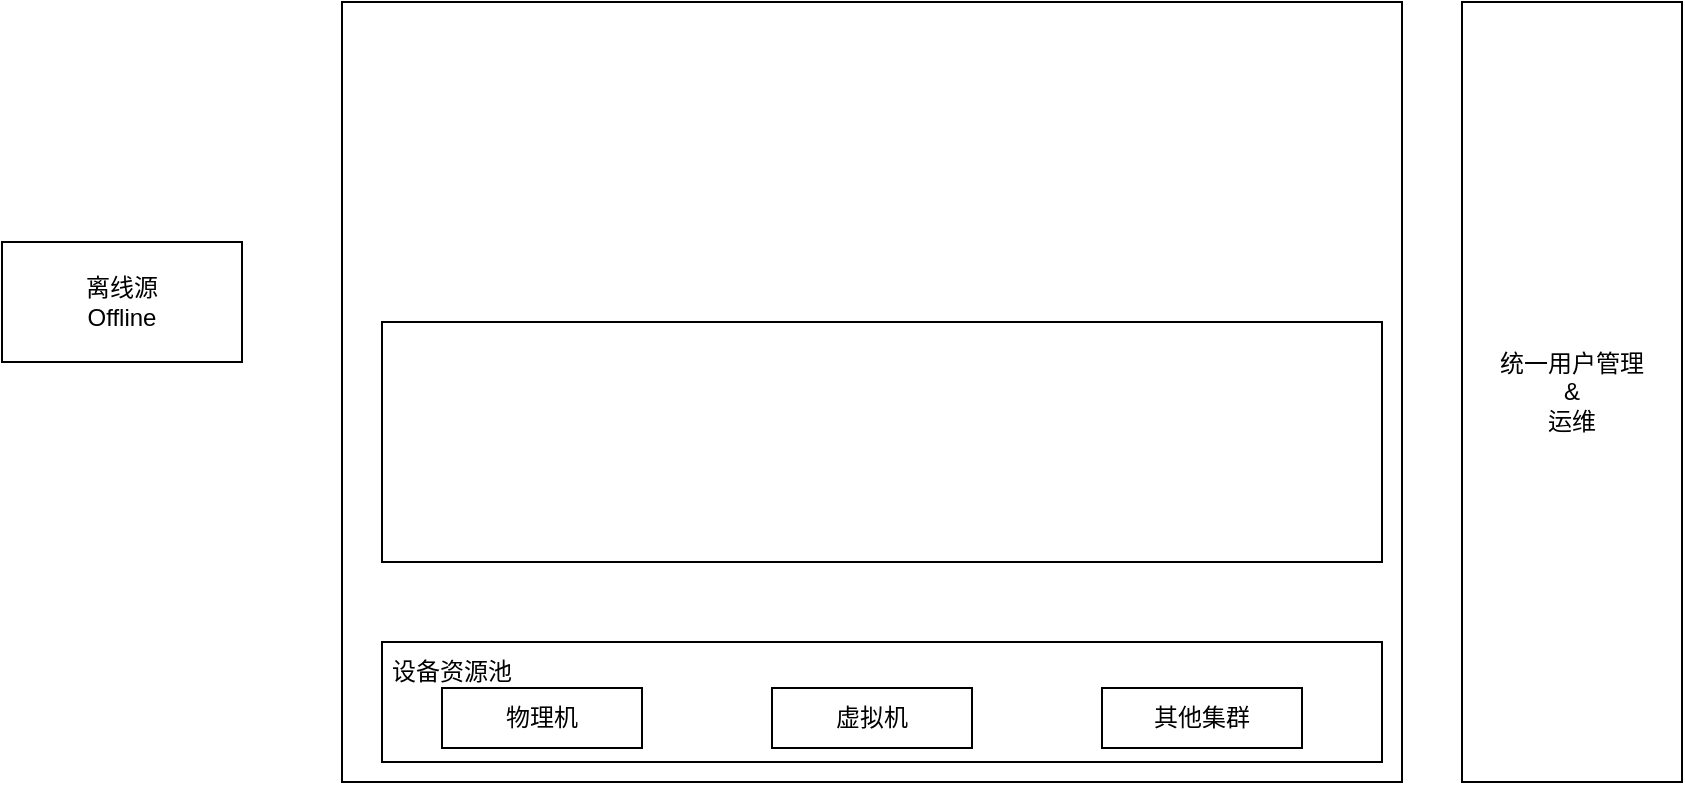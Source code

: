 <mxfile version="21.6.8" type="device">
  <diagram name="第 1 页" id="grMc5QFQ2SiL4o0wyHI3">
    <mxGraphModel dx="606" dy="726" grid="1" gridSize="10" guides="1" tooltips="1" connect="1" arrows="1" fold="1" page="1" pageScale="1" pageWidth="827" pageHeight="1169" math="0" shadow="0">
      <root>
        <mxCell id="0" />
        <mxCell id="1" parent="0" />
        <mxCell id="IjUQz6_5LP3lu7apcBIo-1" value="离线源&lt;br&gt;Offline" style="rounded=0;whiteSpace=wrap;html=1;" vertex="1" parent="1">
          <mxGeometry x="150" y="320" width="120" height="60" as="geometry" />
        </mxCell>
        <mxCell id="IjUQz6_5LP3lu7apcBIo-2" value="" style="rounded=0;whiteSpace=wrap;html=1;" vertex="1" parent="1">
          <mxGeometry x="320" y="200" width="530" height="390" as="geometry" />
        </mxCell>
        <mxCell id="IjUQz6_5LP3lu7apcBIo-3" value="" style="rounded=0;whiteSpace=wrap;html=1;" vertex="1" parent="1">
          <mxGeometry x="340" y="520" width="500" height="60" as="geometry" />
        </mxCell>
        <mxCell id="IjUQz6_5LP3lu7apcBIo-4" value="统一用户管理&lt;br&gt;&amp;amp;&lt;br&gt;运维" style="rounded=0;whiteSpace=wrap;html=1;" vertex="1" parent="1">
          <mxGeometry x="880" y="200" width="110" height="390" as="geometry" />
        </mxCell>
        <mxCell id="IjUQz6_5LP3lu7apcBIo-5" value="设备资源池" style="text;html=1;strokeColor=none;fillColor=none;align=center;verticalAlign=middle;whiteSpace=wrap;rounded=0;" vertex="1" parent="1">
          <mxGeometry x="340" y="520" width="70" height="30" as="geometry" />
        </mxCell>
        <mxCell id="IjUQz6_5LP3lu7apcBIo-6" value="物理机" style="rounded=0;whiteSpace=wrap;html=1;" vertex="1" parent="1">
          <mxGeometry x="370" y="543" width="100" height="30" as="geometry" />
        </mxCell>
        <mxCell id="IjUQz6_5LP3lu7apcBIo-7" value="虚拟机" style="rounded=0;whiteSpace=wrap;html=1;" vertex="1" parent="1">
          <mxGeometry x="535" y="543" width="100" height="30" as="geometry" />
        </mxCell>
        <mxCell id="IjUQz6_5LP3lu7apcBIo-8" value="其他集群" style="rounded=0;whiteSpace=wrap;html=1;" vertex="1" parent="1">
          <mxGeometry x="700" y="543" width="100" height="30" as="geometry" />
        </mxCell>
        <mxCell id="IjUQz6_5LP3lu7apcBIo-9" value="" style="rounded=0;whiteSpace=wrap;html=1;" vertex="1" parent="1">
          <mxGeometry x="340" y="360" width="500" height="120" as="geometry" />
        </mxCell>
      </root>
    </mxGraphModel>
  </diagram>
</mxfile>

